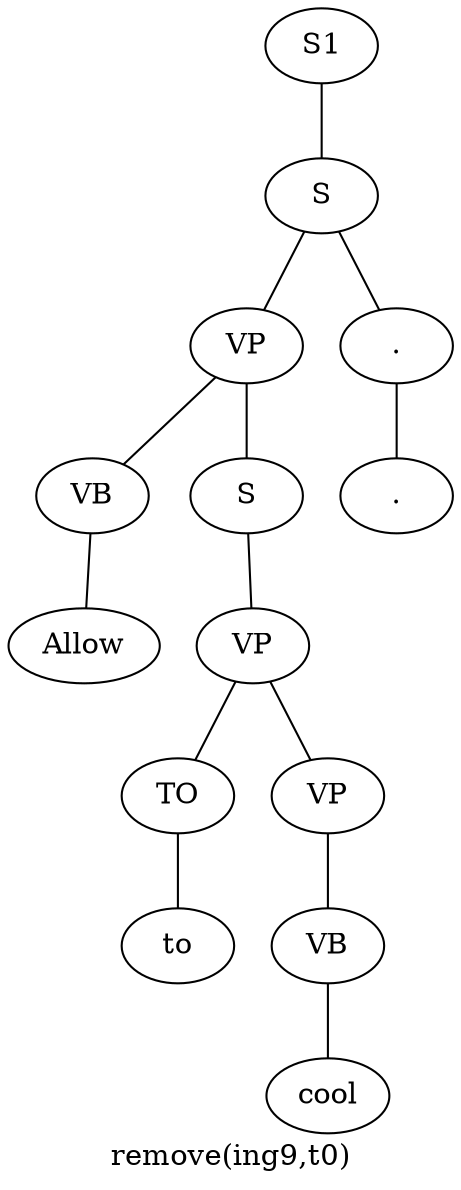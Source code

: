 graph SyntaxGraph {
	label = "remove(ing9,t0)";
	Node0 [label="S1"];
	Node1 [label="S"];
	Node2 [label="VP"];
	Node3 [label="VB"];
	Node4 [label="Allow"];
	Node5 [label="S"];
	Node6 [label="VP"];
	Node7 [label="TO"];
	Node8 [label="to"];
	Node9 [label="VP"];
	Node10 [label="VB"];
	Node11 [label="cool"];
	Node12 [label="."];
	Node13 [label="."];

	Node0 -- Node1;
	Node1 -- Node2;
	Node1 -- Node12;
	Node2 -- Node3;
	Node2 -- Node5;
	Node3 -- Node4;
	Node5 -- Node6;
	Node6 -- Node7;
	Node6 -- Node9;
	Node7 -- Node8;
	Node9 -- Node10;
	Node10 -- Node11;
	Node12 -- Node13;
}